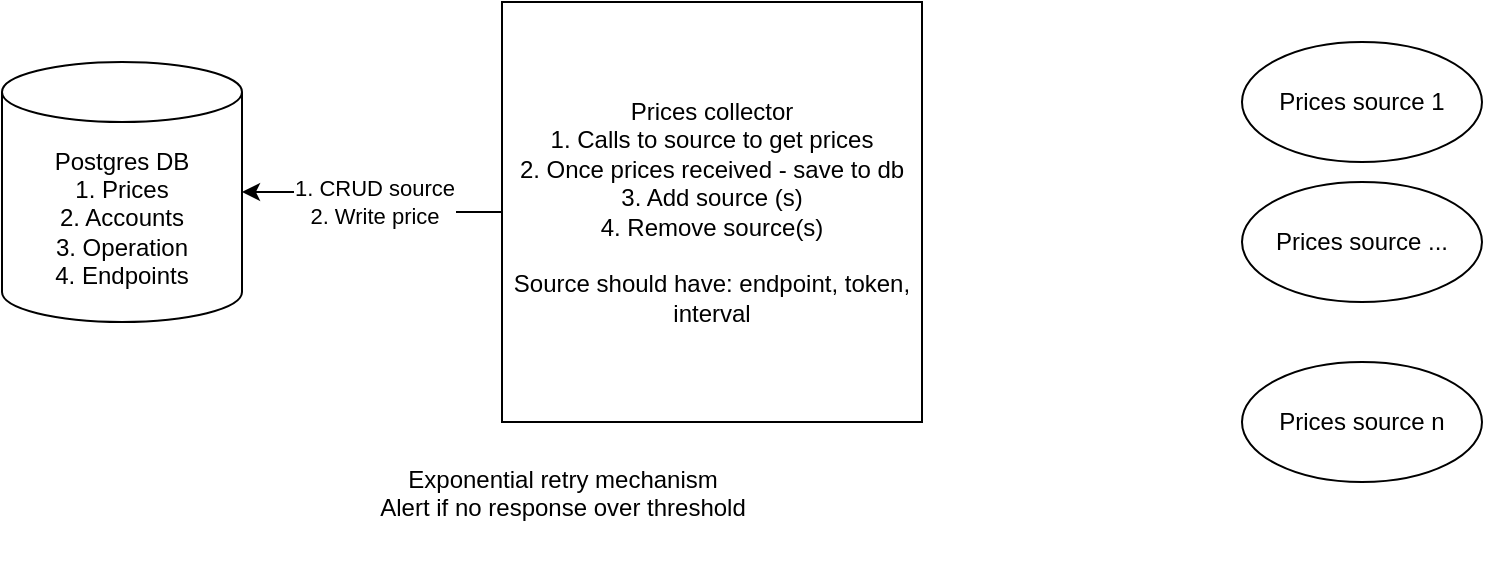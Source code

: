 <mxfile version="24.7.8">
  <diagram id="C5RBs43oDa-KdzZeNtuy" name="Page-1">
    <mxGraphModel dx="753" dy="588" grid="1" gridSize="10" guides="1" tooltips="1" connect="1" arrows="1" fold="1" page="1" pageScale="1" pageWidth="3300" pageHeight="4681" math="0" shadow="0">
      <root>
        <mxCell id="WIyWlLk6GJQsqaUBKTNV-0" />
        <mxCell id="WIyWlLk6GJQsqaUBKTNV-1" parent="WIyWlLk6GJQsqaUBKTNV-0" />
        <mxCell id="EW8P976JrjYgjsArtFcM-0" value="Prices collector&lt;div&gt;1. Calls to source to get prices&lt;/div&gt;&lt;div&gt;2. Once prices received - save to db&lt;/div&gt;&lt;div&gt;3. Add source (s)&lt;/div&gt;&lt;div&gt;4. Remove source(s)&lt;/div&gt;&lt;div&gt;&lt;br&gt;&lt;/div&gt;&lt;div&gt;Source should have: endpoint, token, interval&lt;/div&gt;" style="whiteSpace=wrap;html=1;aspect=fixed;" vertex="1" parent="WIyWlLk6GJQsqaUBKTNV-1">
          <mxGeometry x="590" y="200" width="210" height="210" as="geometry" />
        </mxCell>
        <mxCell id="EW8P976JrjYgjsArtFcM-1" value="Postgres DB&lt;div&gt;1. Prices&lt;/div&gt;&lt;div&gt;2. Accounts&lt;/div&gt;&lt;div&gt;3. Operation&lt;/div&gt;&lt;div&gt;4. Endpoints&lt;/div&gt;" style="shape=cylinder3;whiteSpace=wrap;html=1;boundedLbl=1;backgroundOutline=1;size=15;" vertex="1" parent="WIyWlLk6GJQsqaUBKTNV-1">
          <mxGeometry x="340" y="230" width="120" height="130" as="geometry" />
        </mxCell>
        <mxCell id="EW8P976JrjYgjsArtFcM-3" value="Prices source 1" style="ellipse;whiteSpace=wrap;html=1;" vertex="1" parent="WIyWlLk6GJQsqaUBKTNV-1">
          <mxGeometry x="960" y="220" width="120" height="60" as="geometry" />
        </mxCell>
        <mxCell id="EW8P976JrjYgjsArtFcM-4" value="Prices source ..." style="ellipse;whiteSpace=wrap;html=1;" vertex="1" parent="WIyWlLk6GJQsqaUBKTNV-1">
          <mxGeometry x="960" y="290" width="120" height="60" as="geometry" />
        </mxCell>
        <mxCell id="EW8P976JrjYgjsArtFcM-5" value="Prices source n" style="ellipse;whiteSpace=wrap;html=1;" vertex="1" parent="WIyWlLk6GJQsqaUBKTNV-1">
          <mxGeometry x="960" y="380" width="120" height="60" as="geometry" />
        </mxCell>
        <mxCell id="EW8P976JrjYgjsArtFcM-9" style="edgeStyle=orthogonalEdgeStyle;rounded=0;orthogonalLoop=1;jettySize=auto;html=1;exitX=0;exitY=0.5;exitDx=0;exitDy=0;entryX=1;entryY=0.5;entryDx=0;entryDy=0;entryPerimeter=0;" edge="1" parent="WIyWlLk6GJQsqaUBKTNV-1" source="EW8P976JrjYgjsArtFcM-0" target="EW8P976JrjYgjsArtFcM-1">
          <mxGeometry relative="1" as="geometry" />
        </mxCell>
        <mxCell id="EW8P976JrjYgjsArtFcM-10" value="1. CRUD source&lt;div&gt;2. Write price&lt;/div&gt;" style="edgeLabel;html=1;align=center;verticalAlign=middle;resizable=0;points=[];" vertex="1" connectable="0" parent="EW8P976JrjYgjsArtFcM-9">
          <mxGeometry x="0.008" relative="1" as="geometry">
            <mxPoint x="1" as="offset" />
          </mxGeometry>
        </mxCell>
        <mxCell id="EW8P976JrjYgjsArtFcM-11" value="Exponential retry mechanism&lt;div&gt;Alert if no response over threshold&lt;/div&gt;&lt;div&gt;&lt;br&gt;&lt;/div&gt;" style="text;html=1;align=center;verticalAlign=middle;resizable=0;points=[];autosize=1;strokeColor=none;fillColor=none;" vertex="1" parent="WIyWlLk6GJQsqaUBKTNV-1">
          <mxGeometry x="515" y="423" width="210" height="60" as="geometry" />
        </mxCell>
      </root>
    </mxGraphModel>
  </diagram>
</mxfile>
